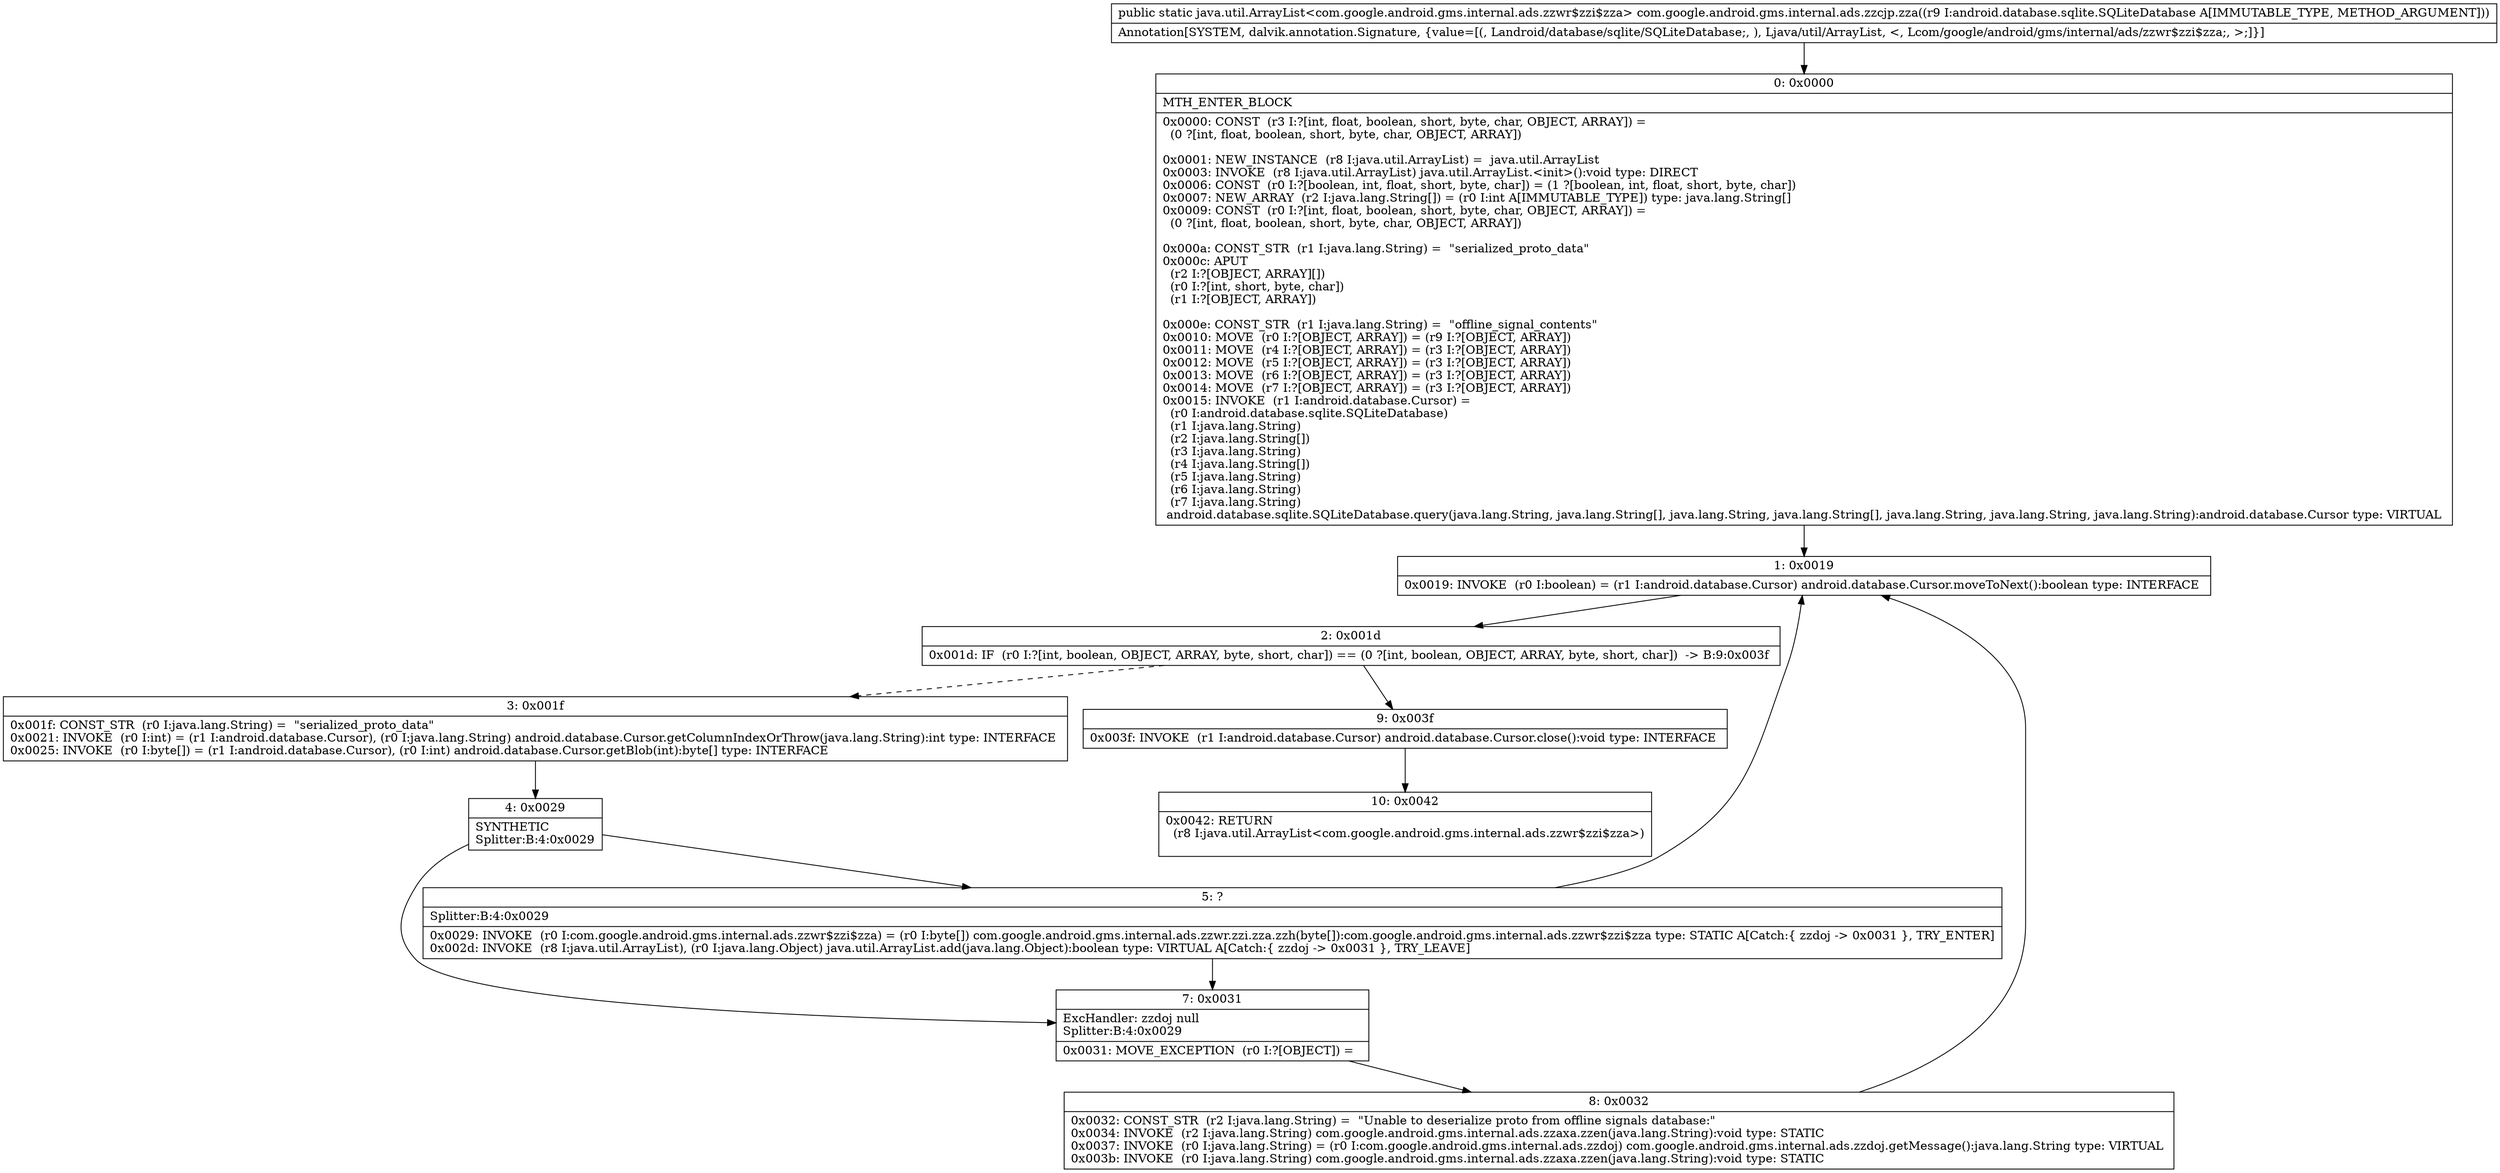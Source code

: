 digraph "CFG forcom.google.android.gms.internal.ads.zzcjp.zza(Landroid\/database\/sqlite\/SQLiteDatabase;)Ljava\/util\/ArrayList;" {
Node_0 [shape=record,label="{0\:\ 0x0000|MTH_ENTER_BLOCK\l|0x0000: CONST  (r3 I:?[int, float, boolean, short, byte, char, OBJECT, ARRAY]) = \l  (0 ?[int, float, boolean, short, byte, char, OBJECT, ARRAY])\l \l0x0001: NEW_INSTANCE  (r8 I:java.util.ArrayList) =  java.util.ArrayList \l0x0003: INVOKE  (r8 I:java.util.ArrayList) java.util.ArrayList.\<init\>():void type: DIRECT \l0x0006: CONST  (r0 I:?[boolean, int, float, short, byte, char]) = (1 ?[boolean, int, float, short, byte, char]) \l0x0007: NEW_ARRAY  (r2 I:java.lang.String[]) = (r0 I:int A[IMMUTABLE_TYPE]) type: java.lang.String[] \l0x0009: CONST  (r0 I:?[int, float, boolean, short, byte, char, OBJECT, ARRAY]) = \l  (0 ?[int, float, boolean, short, byte, char, OBJECT, ARRAY])\l \l0x000a: CONST_STR  (r1 I:java.lang.String) =  \"serialized_proto_data\" \l0x000c: APUT  \l  (r2 I:?[OBJECT, ARRAY][])\l  (r0 I:?[int, short, byte, char])\l  (r1 I:?[OBJECT, ARRAY])\l \l0x000e: CONST_STR  (r1 I:java.lang.String) =  \"offline_signal_contents\" \l0x0010: MOVE  (r0 I:?[OBJECT, ARRAY]) = (r9 I:?[OBJECT, ARRAY]) \l0x0011: MOVE  (r4 I:?[OBJECT, ARRAY]) = (r3 I:?[OBJECT, ARRAY]) \l0x0012: MOVE  (r5 I:?[OBJECT, ARRAY]) = (r3 I:?[OBJECT, ARRAY]) \l0x0013: MOVE  (r6 I:?[OBJECT, ARRAY]) = (r3 I:?[OBJECT, ARRAY]) \l0x0014: MOVE  (r7 I:?[OBJECT, ARRAY]) = (r3 I:?[OBJECT, ARRAY]) \l0x0015: INVOKE  (r1 I:android.database.Cursor) = \l  (r0 I:android.database.sqlite.SQLiteDatabase)\l  (r1 I:java.lang.String)\l  (r2 I:java.lang.String[])\l  (r3 I:java.lang.String)\l  (r4 I:java.lang.String[])\l  (r5 I:java.lang.String)\l  (r6 I:java.lang.String)\l  (r7 I:java.lang.String)\l android.database.sqlite.SQLiteDatabase.query(java.lang.String, java.lang.String[], java.lang.String, java.lang.String[], java.lang.String, java.lang.String, java.lang.String):android.database.Cursor type: VIRTUAL \l}"];
Node_1 [shape=record,label="{1\:\ 0x0019|0x0019: INVOKE  (r0 I:boolean) = (r1 I:android.database.Cursor) android.database.Cursor.moveToNext():boolean type: INTERFACE \l}"];
Node_2 [shape=record,label="{2\:\ 0x001d|0x001d: IF  (r0 I:?[int, boolean, OBJECT, ARRAY, byte, short, char]) == (0 ?[int, boolean, OBJECT, ARRAY, byte, short, char])  \-\> B:9:0x003f \l}"];
Node_3 [shape=record,label="{3\:\ 0x001f|0x001f: CONST_STR  (r0 I:java.lang.String) =  \"serialized_proto_data\" \l0x0021: INVOKE  (r0 I:int) = (r1 I:android.database.Cursor), (r0 I:java.lang.String) android.database.Cursor.getColumnIndexOrThrow(java.lang.String):int type: INTERFACE \l0x0025: INVOKE  (r0 I:byte[]) = (r1 I:android.database.Cursor), (r0 I:int) android.database.Cursor.getBlob(int):byte[] type: INTERFACE \l}"];
Node_4 [shape=record,label="{4\:\ 0x0029|SYNTHETIC\lSplitter:B:4:0x0029\l}"];
Node_5 [shape=record,label="{5\:\ ?|Splitter:B:4:0x0029\l|0x0029: INVOKE  (r0 I:com.google.android.gms.internal.ads.zzwr$zzi$zza) = (r0 I:byte[]) com.google.android.gms.internal.ads.zzwr.zzi.zza.zzh(byte[]):com.google.android.gms.internal.ads.zzwr$zzi$zza type: STATIC A[Catch:\{ zzdoj \-\> 0x0031 \}, TRY_ENTER]\l0x002d: INVOKE  (r8 I:java.util.ArrayList), (r0 I:java.lang.Object) java.util.ArrayList.add(java.lang.Object):boolean type: VIRTUAL A[Catch:\{ zzdoj \-\> 0x0031 \}, TRY_LEAVE]\l}"];
Node_7 [shape=record,label="{7\:\ 0x0031|ExcHandler: zzdoj null\lSplitter:B:4:0x0029\l|0x0031: MOVE_EXCEPTION  (r0 I:?[OBJECT]) =  \l}"];
Node_8 [shape=record,label="{8\:\ 0x0032|0x0032: CONST_STR  (r2 I:java.lang.String) =  \"Unable to deserialize proto from offline signals database:\" \l0x0034: INVOKE  (r2 I:java.lang.String) com.google.android.gms.internal.ads.zzaxa.zzen(java.lang.String):void type: STATIC \l0x0037: INVOKE  (r0 I:java.lang.String) = (r0 I:com.google.android.gms.internal.ads.zzdoj) com.google.android.gms.internal.ads.zzdoj.getMessage():java.lang.String type: VIRTUAL \l0x003b: INVOKE  (r0 I:java.lang.String) com.google.android.gms.internal.ads.zzaxa.zzen(java.lang.String):void type: STATIC \l}"];
Node_9 [shape=record,label="{9\:\ 0x003f|0x003f: INVOKE  (r1 I:android.database.Cursor) android.database.Cursor.close():void type: INTERFACE \l}"];
Node_10 [shape=record,label="{10\:\ 0x0042|0x0042: RETURN  \l  (r8 I:java.util.ArrayList\<com.google.android.gms.internal.ads.zzwr$zzi$zza\>)\l \l}"];
MethodNode[shape=record,label="{public static java.util.ArrayList\<com.google.android.gms.internal.ads.zzwr$zzi$zza\> com.google.android.gms.internal.ads.zzcjp.zza((r9 I:android.database.sqlite.SQLiteDatabase A[IMMUTABLE_TYPE, METHOD_ARGUMENT]))  | Annotation[SYSTEM, dalvik.annotation.Signature, \{value=[(, Landroid\/database\/sqlite\/SQLiteDatabase;, ), Ljava\/util\/ArrayList, \<, Lcom\/google\/android\/gms\/internal\/ads\/zzwr$zzi$zza;, \>;]\}]\l}"];
MethodNode -> Node_0;
Node_0 -> Node_1;
Node_1 -> Node_2;
Node_2 -> Node_3[style=dashed];
Node_2 -> Node_9;
Node_3 -> Node_4;
Node_4 -> Node_5;
Node_4 -> Node_7;
Node_5 -> Node_7;
Node_5 -> Node_1;
Node_7 -> Node_8;
Node_8 -> Node_1;
Node_9 -> Node_10;
}

